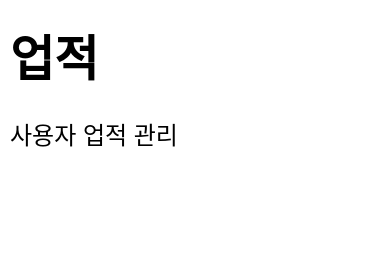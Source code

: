 <mxfile>
    <diagram id="0e6eBgiajXM35pO396me" name="init">
        <mxGraphModel dx="568" dy="411" grid="1" gridSize="10" guides="1" tooltips="1" connect="1" arrows="1" fold="1" page="1" pageScale="1" pageWidth="827" pageHeight="1169" math="0" shadow="0">
            <root>
                <mxCell id="0"/>
                <mxCell id="1" parent="0"/>
                <mxCell id="2" value="&lt;h1&gt;업적&lt;/h1&gt;&lt;p&gt;사용자 업적 관리&lt;/p&gt;" style="text;html=1;strokeColor=none;fillColor=none;spacing=5;spacingTop=-20;whiteSpace=wrap;overflow=hidden;rounded=0;" vertex="1" parent="1">
                    <mxGeometry x="20" y="10" width="190" height="120" as="geometry"/>
                </mxCell>
            </root>
        </mxGraphModel>
    </diagram>
    <diagram id="bsrS6r1wRIVsGqD2i_AY" name="achievementUpdate">
        <mxGraphModel dx="676" dy="690" grid="1" gridSize="10" guides="1" tooltips="1" connect="1" arrows="1" fold="1" page="1" pageScale="1" pageWidth="827" pageHeight="1169" math="0" shadow="0">
            <root>
                <mxCell id="msm4dlls7s16n3U5t0tj-0"/>
                <mxCell id="msm4dlls7s16n3U5t0tj-1" parent="msm4dlls7s16n3U5t0tj-0"/>
                <mxCell id="msm4dlls7s16n3U5t0tj-2" value="업적 업데이트" style="text;html=1;strokeColor=none;fillColor=none;align=center;verticalAlign=middle;whiteSpace=wrap;rounded=0;" vertex="1" parent="msm4dlls7s16n3U5t0tj-1">
                    <mxGeometry x="20" y="10" width="80" height="30" as="geometry"/>
                </mxCell>
                <mxCell id="msm4dlls7s16n3U5t0tj-3" value="정보 업데이트 요청" style="rounded=1;whiteSpace=wrap;html=1;arcSize=50;" vertex="1" parent="msm4dlls7s16n3U5t0tj-1">
                    <mxGeometry x="20" y="90" width="120" height="60" as="geometry"/>
                </mxCell>
                <mxCell id="msm4dlls7s16n3U5t0tj-4" value="정보 편집&lt;br&gt;사용자정보, 업적id" style="rounded=0;whiteSpace=wrap;html=1;" vertex="1" parent="msm4dlls7s16n3U5t0tj-1">
                    <mxGeometry x="230" y="90" width="120" height="60" as="geometry"/>
                </mxCell>
                <mxCell id="msm4dlls7s16n3U5t0tj-6" value="기존 업적 정보 불러오기(upsert 지원안함)" style="rounded=0;whiteSpace=wrap;html=1;" vertex="1" parent="msm4dlls7s16n3U5t0tj-1">
                    <mxGeometry x="205" y="230" width="170" height="60" as="geometry"/>
                </mxCell>
                <mxCell id="msm4dlls7s16n3U5t0tj-7" value="&lt;div style=&quot;color: rgb(196 , 201 , 226) ; background-color: rgb(41 , 45 , 61) ; font-family: &amp;#34;consolas&amp;#34; , &amp;#34;courier new&amp;#34; , monospace ; font-size: 14px ; line-height: 19px&quot;&gt;&lt;span style=&quot;color: #c3e88d&quot;&gt;AchievementsData&lt;/span&gt;&lt;/div&gt;" style="shape=cylinder3;whiteSpace=wrap;html=1;boundedLbl=1;backgroundOutline=1;size=15;" vertex="1" parent="msm4dlls7s16n3U5t0tj-1">
                    <mxGeometry x="490" y="230" width="150" height="60" as="geometry"/>
                </mxCell>
                <mxCell id="msm4dlls7s16n3U5t0tj-8" value="데이터 삭제 여부" style="rhombus;whiteSpace=wrap;html=1;" vertex="1" parent="msm4dlls7s16n3U5t0tj-1">
                    <mxGeometry x="200" y="480" width="180" height="80" as="geometry"/>
                </mxCell>
                <mxCell id="msm4dlls7s16n3U5t0tj-9" value="해당 데이터 존재여부" style="rounded=0;whiteSpace=wrap;html=1;" vertex="1" parent="msm4dlls7s16n3U5t0tj-1">
                    <mxGeometry x="230" y="350" width="120" height="60" as="geometry"/>
                </mxCell>
                <mxCell id="msm4dlls7s16n3U5t0tj-13" value="해당 데이터 존재여부" style="rounded=0;whiteSpace=wrap;html=1;" vertex="1" parent="msm4dlls7s16n3U5t0tj-1">
                    <mxGeometry x="230" y="640" width="120" height="60" as="geometry"/>
                </mxCell>
            </root>
        </mxGraphModel>
    </diagram>
</mxfile>